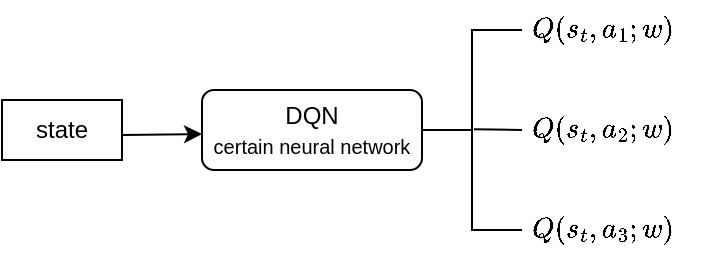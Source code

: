 <mxfile version="23.0.2" type="github">
  <diagram name="第 1 页" id="4oUNClY9qSjRjuL-bmPs">
    <mxGraphModel dx="682" dy="701" grid="1" gridSize="10" guides="1" tooltips="1" connect="1" arrows="1" fold="1" page="1" pageScale="1" pageWidth="827" pageHeight="1169" math="1" shadow="0">
      <root>
        <mxCell id="0" />
        <mxCell id="1" parent="0" />
        <mxCell id="M_dUU4IW7gTU8B-7q8Td-1" value="state" style="rounded=0;whiteSpace=wrap;html=1;" vertex="1" parent="1">
          <mxGeometry x="150" y="260" width="60" height="30" as="geometry" />
        </mxCell>
        <mxCell id="M_dUU4IW7gTU8B-7q8Td-4" value="" style="endArrow=classic;html=1;rounded=0;" edge="1" parent="1">
          <mxGeometry width="50" height="50" relative="1" as="geometry">
            <mxPoint x="210" y="277.5" as="sourcePoint" />
            <mxPoint x="250" y="277" as="targetPoint" />
          </mxGeometry>
        </mxCell>
        <mxCell id="M_dUU4IW7gTU8B-7q8Td-5" value="DQN&lt;br&gt;&lt;font style=&quot;font-size: 10px;&quot;&gt;certain neural network&lt;/font&gt;" style="rounded=1;whiteSpace=wrap;html=1;" vertex="1" parent="1">
          <mxGeometry x="250" y="255" width="110" height="40" as="geometry" />
        </mxCell>
        <mxCell id="M_dUU4IW7gTU8B-7q8Td-11" value="" style="group" vertex="1" connectable="0" parent="1">
          <mxGeometry x="360" y="225" width="50" height="100" as="geometry" />
        </mxCell>
        <mxCell id="M_dUU4IW7gTU8B-7q8Td-8" value="" style="strokeWidth=1;html=1;shape=mxgraph.flowchart.annotation_2;align=left;labelPosition=right;pointerEvents=1;" vertex="1" parent="M_dUU4IW7gTU8B-7q8Td-11">
          <mxGeometry width="50" height="100" as="geometry" />
        </mxCell>
        <mxCell id="M_dUU4IW7gTU8B-7q8Td-10" value="" style="endArrow=none;html=1;rounded=0;endSize=1;exitX=1;exitY=0.5;exitDx=0;exitDy=0;exitPerimeter=0;" edge="1" parent="M_dUU4IW7gTU8B-7q8Td-11" source="M_dUU4IW7gTU8B-7q8Td-8">
          <mxGeometry width="50" height="50" relative="1" as="geometry">
            <mxPoint x="60" y="50" as="sourcePoint" />
            <mxPoint x="26" y="49.63" as="targetPoint" />
          </mxGeometry>
        </mxCell>
        <mxCell id="M_dUU4IW7gTU8B-7q8Td-12" value="$$Q(s_t, a_1;w)$$" style="text;html=1;align=center;verticalAlign=middle;resizable=0;points=[];autosize=1;strokeColor=none;fillColor=none;" vertex="1" parent="1">
          <mxGeometry x="390" y="210" width="120" height="30" as="geometry" />
        </mxCell>
        <mxCell id="M_dUU4IW7gTU8B-7q8Td-15" value="$$Q(s_t, a_2;w)$$" style="text;html=1;align=center;verticalAlign=middle;resizable=0;points=[];autosize=1;strokeColor=none;fillColor=none;" vertex="1" parent="1">
          <mxGeometry x="390" y="260" width="120" height="30" as="geometry" />
        </mxCell>
        <mxCell id="M_dUU4IW7gTU8B-7q8Td-16" value="$$Q(s_t, a_3;w)$$" style="text;html=1;align=center;verticalAlign=middle;resizable=0;points=[];autosize=1;strokeColor=none;fillColor=none;" vertex="1" parent="1">
          <mxGeometry x="390" y="310" width="120" height="30" as="geometry" />
        </mxCell>
      </root>
    </mxGraphModel>
  </diagram>
</mxfile>
